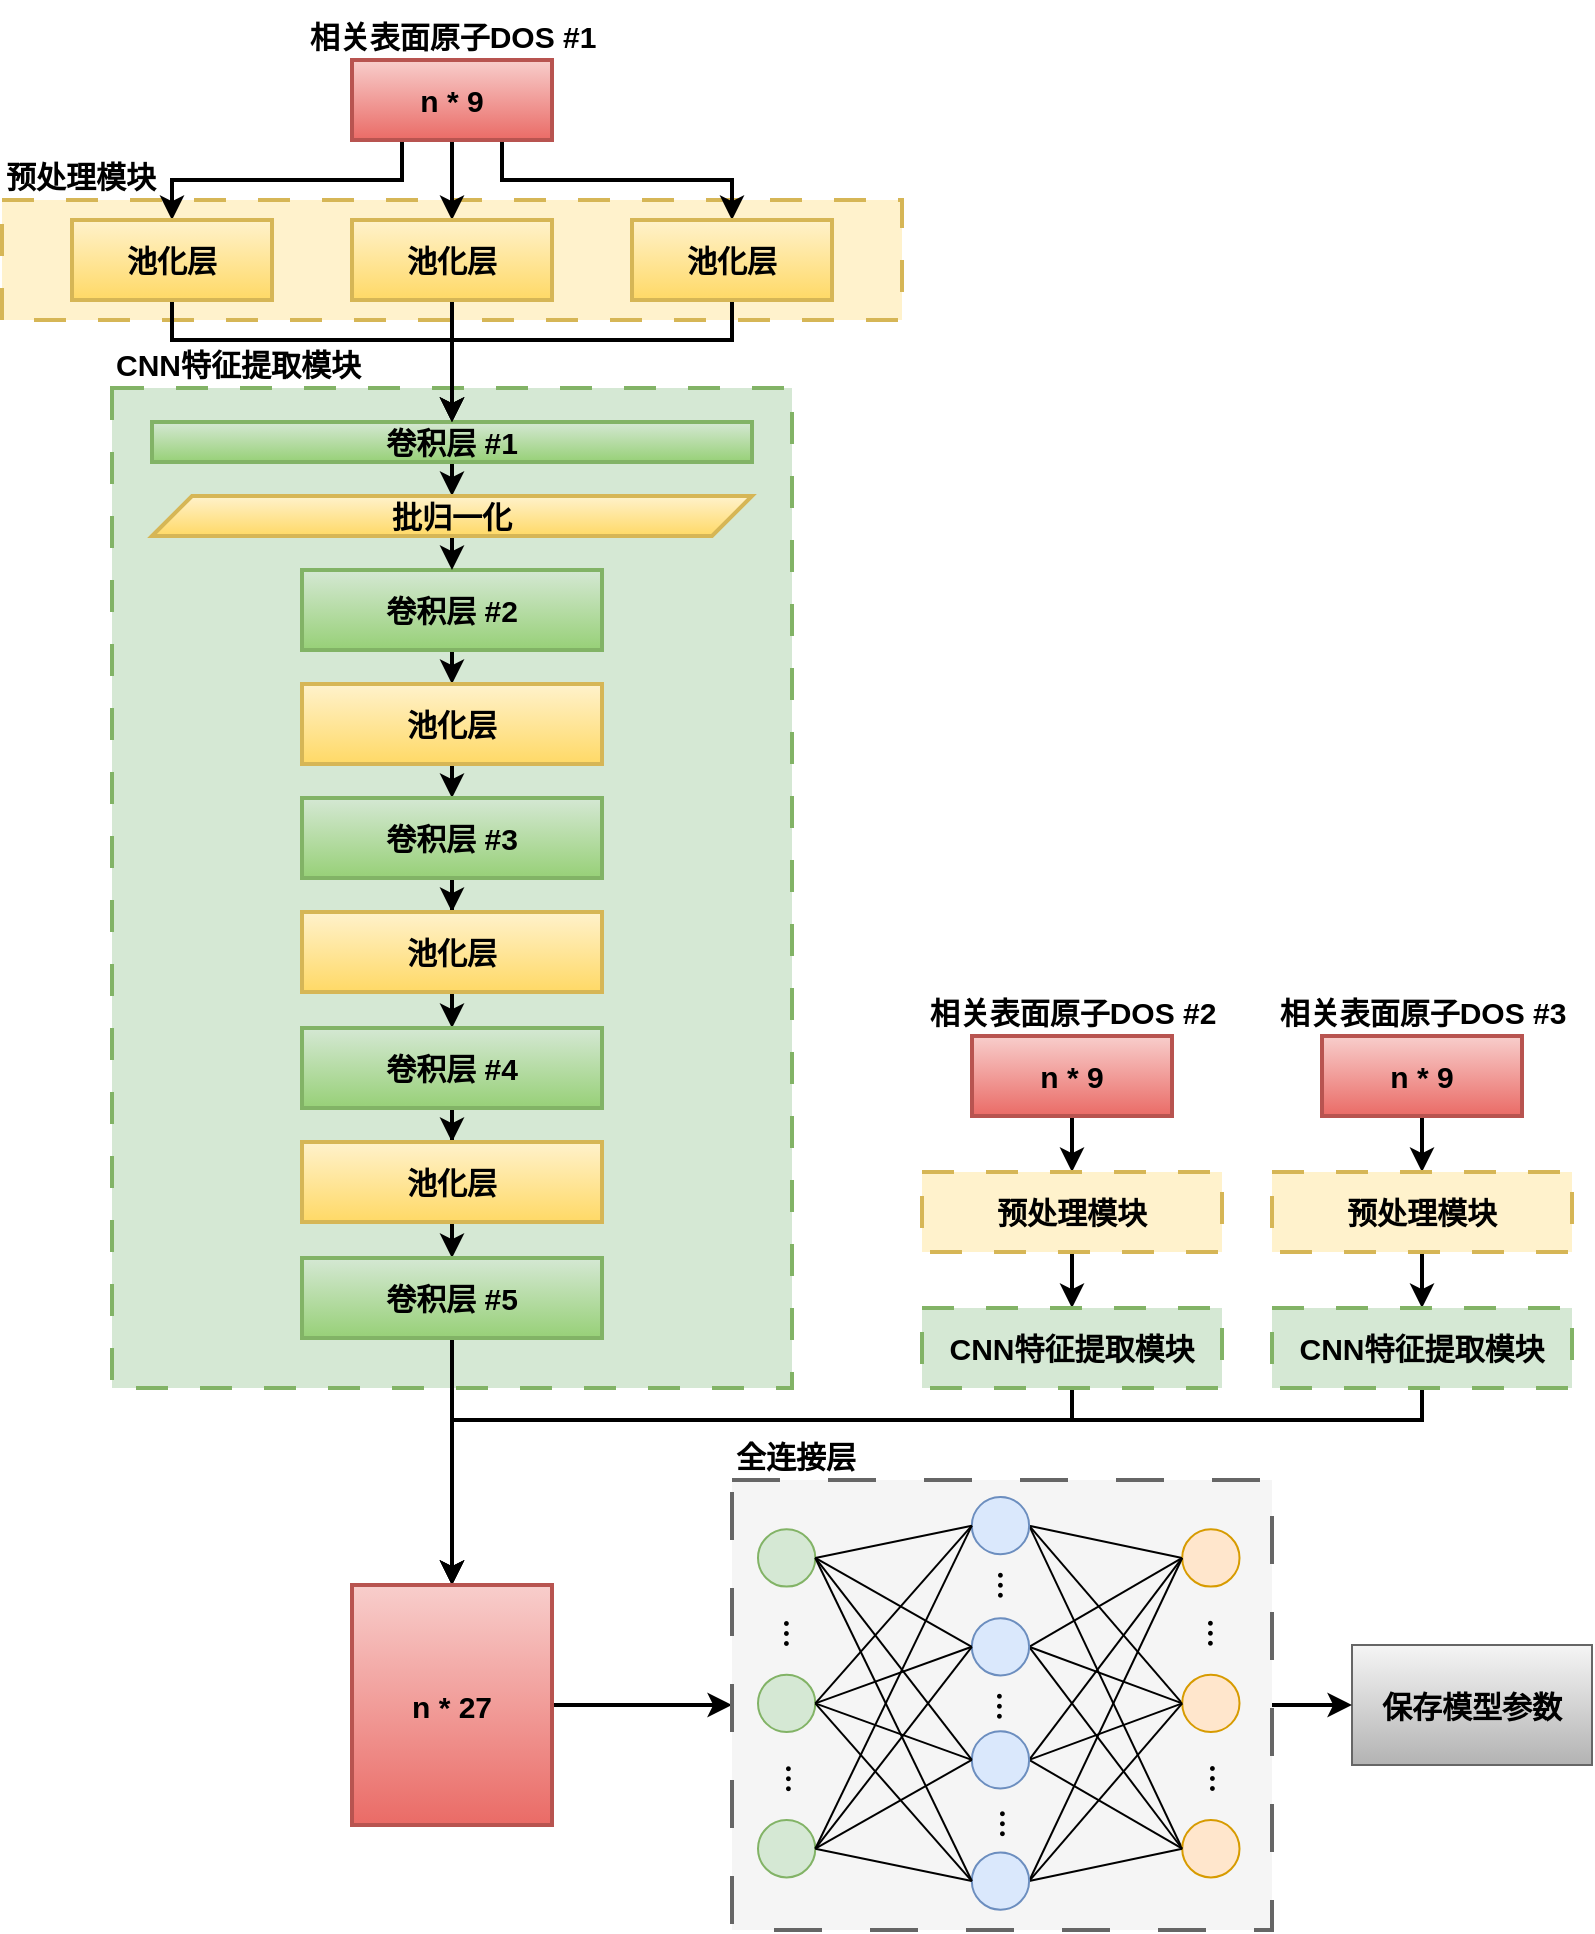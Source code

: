 <mxfile version="22.1.11" type="github">
  <diagram name="第 1 页" id="n0DuYXN_C8thxXYjhhmM">
    <mxGraphModel dx="1379" dy="905" grid="1" gridSize="10" guides="1" tooltips="1" connect="1" arrows="1" fold="1" page="1" pageScale="1" pageWidth="827" pageHeight="1169" math="0" shadow="0">
      <root>
        <mxCell id="0" />
        <mxCell id="1" parent="0" />
        <mxCell id="_Vqv2G8Ves_7ncbbhlH7-26" value="" style="rounded=0;whiteSpace=wrap;html=1;dashed=1;dashPattern=8 8;fontSize=15;glass=0;strokeWidth=2;fillColor=#fff2cc;strokeColor=#d6b656;labelBorderColor=none;fontStyle=1" parent="1" vertex="1">
          <mxGeometry x="55" y="270" width="450" height="60" as="geometry" />
        </mxCell>
        <mxCell id="_Vqv2G8Ves_7ncbbhlH7-4" style="edgeStyle=orthogonalEdgeStyle;rounded=0;orthogonalLoop=1;jettySize=auto;html=1;exitX=0.25;exitY=1;exitDx=0;exitDy=0;entryX=0.5;entryY=0;entryDx=0;entryDy=0;fontSize=15;strokeWidth=2;labelBorderColor=none;fontStyle=1" parent="1" source="Z1dKLwnf_OGz-nWWNSpx-53" target="_Vqv2G8Ves_7ncbbhlH7-1" edge="1">
          <mxGeometry relative="1" as="geometry" />
        </mxCell>
        <mxCell id="_Vqv2G8Ves_7ncbbhlH7-5" style="edgeStyle=orthogonalEdgeStyle;rounded=0;orthogonalLoop=1;jettySize=auto;html=1;exitX=0.5;exitY=1;exitDx=0;exitDy=0;fontSize=15;strokeWidth=2;labelBorderColor=none;fontStyle=1" parent="1" source="Z1dKLwnf_OGz-nWWNSpx-53" target="_Vqv2G8Ves_7ncbbhlH7-3" edge="1">
          <mxGeometry relative="1" as="geometry" />
        </mxCell>
        <mxCell id="_Vqv2G8Ves_7ncbbhlH7-6" style="edgeStyle=orthogonalEdgeStyle;rounded=0;orthogonalLoop=1;jettySize=auto;html=1;exitX=0.75;exitY=1;exitDx=0;exitDy=0;fontSize=15;strokeWidth=2;labelBorderColor=none;fontStyle=1" parent="1" source="Z1dKLwnf_OGz-nWWNSpx-53" target="_Vqv2G8Ves_7ncbbhlH7-2" edge="1">
          <mxGeometry relative="1" as="geometry" />
        </mxCell>
        <mxCell id="Z1dKLwnf_OGz-nWWNSpx-53" value="&lt;font style=&quot;font-size: 15px;&quot;&gt;n * 9&lt;/font&gt;" style="rounded=0;whiteSpace=wrap;html=1;fontSize=15;strokeWidth=2;fillColor=#f8cecc;strokeColor=#b85450;gradientColor=#ea6b66;labelBorderColor=none;fontStyle=1" parent="1" vertex="1">
          <mxGeometry x="230" y="200" width="100" height="40" as="geometry" />
        </mxCell>
        <mxCell id="Z1dKLwnf_OGz-nWWNSpx-55" value="" style="rounded=0;whiteSpace=wrap;html=1;dashed=1;dashPattern=8 8;fontSize=15;glass=0;strokeWidth=2;fillColor=#d5e8d4;strokeColor=#82b366;labelBorderColor=none;fontStyle=1" parent="1" vertex="1">
          <mxGeometry x="110" y="364" width="340" height="500" as="geometry" />
        </mxCell>
        <mxCell id="_Vqv2G8Ves_7ncbbhlH7-12" style="edgeStyle=orthogonalEdgeStyle;rounded=0;orthogonalLoop=1;jettySize=auto;html=1;exitX=0.5;exitY=1;exitDx=0;exitDy=0;entryX=0.5;entryY=0;entryDx=0;entryDy=0;strokeWidth=2;labelBorderColor=none;fontSize=15;fontStyle=1" parent="1" source="Z1dKLwnf_OGz-nWWNSpx-54" target="Z1dKLwnf_OGz-nWWNSpx-59" edge="1">
          <mxGeometry relative="1" as="geometry" />
        </mxCell>
        <mxCell id="Z1dKLwnf_OGz-nWWNSpx-54" value="卷积层 #1" style="rounded=0;whiteSpace=wrap;html=1;fontSize=15;strokeWidth=2;fillColor=#d5e8d4;strokeColor=#82b366;gradientColor=#97d077;labelBorderColor=none;fontStyle=1" parent="1" vertex="1">
          <mxGeometry x="130" y="381" width="300" height="20" as="geometry" />
        </mxCell>
        <mxCell id="_Vqv2G8Ves_7ncbbhlH7-14" style="edgeStyle=orthogonalEdgeStyle;rounded=0;orthogonalLoop=1;jettySize=auto;html=1;exitX=0.5;exitY=1;exitDx=0;exitDy=0;entryX=0.5;entryY=0;entryDx=0;entryDy=0;strokeWidth=2;labelBorderColor=none;fontSize=15;fontStyle=1" parent="1" source="Z1dKLwnf_OGz-nWWNSpx-57" target="Z1dKLwnf_OGz-nWWNSpx-58" edge="1">
          <mxGeometry relative="1" as="geometry" />
        </mxCell>
        <mxCell id="Z1dKLwnf_OGz-nWWNSpx-57" value="卷积层 #2" style="rounded=0;whiteSpace=wrap;html=1;fontSize=15;strokeWidth=2;fillColor=#d5e8d4;strokeColor=#82b366;gradientColor=#97d077;labelBorderColor=none;fontStyle=1" parent="1" vertex="1">
          <mxGeometry x="205" y="455" width="150" height="40" as="geometry" />
        </mxCell>
        <mxCell id="_Vqv2G8Ves_7ncbbhlH7-16" style="edgeStyle=orthogonalEdgeStyle;rounded=0;orthogonalLoop=1;jettySize=auto;html=1;exitX=0.5;exitY=1;exitDx=0;exitDy=0;entryX=0.5;entryY=0;entryDx=0;entryDy=0;strokeWidth=2;labelBorderColor=none;fontSize=15;fontStyle=1" parent="1" source="Z1dKLwnf_OGz-nWWNSpx-58" target="_Vqv2G8Ves_7ncbbhlH7-11" edge="1">
          <mxGeometry relative="1" as="geometry" />
        </mxCell>
        <mxCell id="Z1dKLwnf_OGz-nWWNSpx-58" value="池化层" style="rounded=0;whiteSpace=wrap;html=1;fontSize=15;strokeWidth=2;fillColor=#fff2cc;strokeColor=#d6b656;gradientColor=#ffd966;labelBorderColor=none;fontStyle=1" parent="1" vertex="1">
          <mxGeometry x="205" y="512" width="150" height="40" as="geometry" />
        </mxCell>
        <mxCell id="_Vqv2G8Ves_7ncbbhlH7-13" style="edgeStyle=orthogonalEdgeStyle;rounded=0;orthogonalLoop=1;jettySize=auto;html=1;exitX=0.5;exitY=1;exitDx=0;exitDy=0;entryX=0.5;entryY=0;entryDx=0;entryDy=0;strokeWidth=2;labelBorderColor=none;fontSize=15;fontStyle=1" parent="1" source="Z1dKLwnf_OGz-nWWNSpx-59" target="Z1dKLwnf_OGz-nWWNSpx-57" edge="1">
          <mxGeometry relative="1" as="geometry" />
        </mxCell>
        <mxCell id="Z1dKLwnf_OGz-nWWNSpx-59" value="批归一化" style="shape=parallelogram;perimeter=parallelogramPerimeter;whiteSpace=wrap;html=1;fixedSize=1;fontSize=15;strokeWidth=2;fillColor=#fff2cc;strokeColor=#d6b656;gradientColor=#ffd966;labelBorderColor=none;fontStyle=1" parent="1" vertex="1">
          <mxGeometry x="130" y="418" width="300" height="20" as="geometry" />
        </mxCell>
        <mxCell id="_Vqv2G8Ves_7ncbbhlH7-88" style="edgeStyle=orthogonalEdgeStyle;rounded=0;orthogonalLoop=1;jettySize=auto;html=1;exitX=0.5;exitY=1;exitDx=0;exitDy=0;entryX=0.5;entryY=0;entryDx=0;entryDy=0;strokeWidth=2;" parent="1" source="_Vqv2G8Ves_7ncbbhlH7-1" target="Z1dKLwnf_OGz-nWWNSpx-54" edge="1">
          <mxGeometry relative="1" as="geometry">
            <Array as="points">
              <mxPoint x="140" y="340" />
              <mxPoint x="280" y="340" />
            </Array>
          </mxGeometry>
        </mxCell>
        <mxCell id="_Vqv2G8Ves_7ncbbhlH7-1" value="池化层" style="rounded=0;whiteSpace=wrap;html=1;fontSize=15;strokeWidth=2;fillColor=#fff2cc;strokeColor=#d6b656;gradientColor=#ffd966;labelBorderColor=none;fontStyle=1" parent="1" vertex="1">
          <mxGeometry x="90" y="280" width="100" height="40" as="geometry" />
        </mxCell>
        <mxCell id="_Vqv2G8Ves_7ncbbhlH7-89" style="edgeStyle=orthogonalEdgeStyle;rounded=0;orthogonalLoop=1;jettySize=auto;html=1;exitX=0.5;exitY=1;exitDx=0;exitDy=0;entryX=0.5;entryY=0;entryDx=0;entryDy=0;strokeWidth=2;" parent="1" source="_Vqv2G8Ves_7ncbbhlH7-2" target="Z1dKLwnf_OGz-nWWNSpx-54" edge="1">
          <mxGeometry relative="1" as="geometry">
            <Array as="points">
              <mxPoint x="420" y="340" />
              <mxPoint x="280" y="340" />
            </Array>
          </mxGeometry>
        </mxCell>
        <mxCell id="_Vqv2G8Ves_7ncbbhlH7-2" value="池化层" style="rounded=0;whiteSpace=wrap;html=1;fontSize=15;strokeWidth=2;fillColor=#fff2cc;strokeColor=#d6b656;gradientColor=#ffd966;labelBorderColor=none;fontStyle=1" parent="1" vertex="1">
          <mxGeometry x="370" y="280" width="100" height="40" as="geometry" />
        </mxCell>
        <mxCell id="_Vqv2G8Ves_7ncbbhlH7-10" style="edgeStyle=orthogonalEdgeStyle;rounded=0;orthogonalLoop=1;jettySize=auto;html=1;exitX=0.5;exitY=1;exitDx=0;exitDy=0;fontSize=15;strokeWidth=2;labelBorderColor=none;fontStyle=1" parent="1" source="_Vqv2G8Ves_7ncbbhlH7-3" target="Z1dKLwnf_OGz-nWWNSpx-54" edge="1">
          <mxGeometry relative="1" as="geometry" />
        </mxCell>
        <mxCell id="_Vqv2G8Ves_7ncbbhlH7-3" value="池化层" style="rounded=0;whiteSpace=wrap;html=1;fontSize=15;strokeWidth=2;fillColor=#fff2cc;strokeColor=#d6b656;gradientColor=#ffd966;labelBorderColor=none;fontStyle=1" parent="1" vertex="1">
          <mxGeometry x="230" y="280" width="100" height="40" as="geometry" />
        </mxCell>
        <mxCell id="_Vqv2G8Ves_7ncbbhlH7-18" style="edgeStyle=orthogonalEdgeStyle;rounded=0;orthogonalLoop=1;jettySize=auto;html=1;exitX=0.5;exitY=1;exitDx=0;exitDy=0;strokeWidth=2;labelBorderColor=none;fontSize=15;fontStyle=1" parent="1" source="_Vqv2G8Ves_7ncbbhlH7-11" target="_Vqv2G8Ves_7ncbbhlH7-17" edge="1">
          <mxGeometry relative="1" as="geometry" />
        </mxCell>
        <mxCell id="_Vqv2G8Ves_7ncbbhlH7-11" value="卷积层 #3" style="rounded=0;whiteSpace=wrap;html=1;fontSize=15;strokeWidth=2;fillColor=#d5e8d4;strokeColor=#82b366;gradientColor=#97d077;labelBorderColor=none;fontStyle=1" parent="1" vertex="1">
          <mxGeometry x="205" y="569" width="150" height="40" as="geometry" />
        </mxCell>
        <mxCell id="_Vqv2G8Ves_7ncbbhlH7-20" style="edgeStyle=orthogonalEdgeStyle;rounded=0;orthogonalLoop=1;jettySize=auto;html=1;exitX=0.5;exitY=1;exitDx=0;exitDy=0;entryX=0.5;entryY=0;entryDx=0;entryDy=0;strokeWidth=2;labelBorderColor=none;fontSize=15;fontStyle=1" parent="1" source="_Vqv2G8Ves_7ncbbhlH7-17" target="_Vqv2G8Ves_7ncbbhlH7-19" edge="1">
          <mxGeometry relative="1" as="geometry" />
        </mxCell>
        <mxCell id="_Vqv2G8Ves_7ncbbhlH7-17" value="池化层" style="rounded=0;whiteSpace=wrap;html=1;fontSize=15;strokeWidth=2;fillColor=#fff2cc;strokeColor=#d6b656;gradientColor=#ffd966;labelBorderColor=none;fontStyle=1" parent="1" vertex="1">
          <mxGeometry x="205" y="626" width="150" height="40" as="geometry" />
        </mxCell>
        <mxCell id="_Vqv2G8Ves_7ncbbhlH7-25" style="edgeStyle=orthogonalEdgeStyle;rounded=0;orthogonalLoop=1;jettySize=auto;html=1;exitX=0.5;exitY=1;exitDx=0;exitDy=0;strokeWidth=2;labelBorderColor=none;fontSize=15;fontStyle=1" parent="1" source="_Vqv2G8Ves_7ncbbhlH7-19" target="_Vqv2G8Ves_7ncbbhlH7-23" edge="1">
          <mxGeometry relative="1" as="geometry" />
        </mxCell>
        <mxCell id="_Vqv2G8Ves_7ncbbhlH7-19" value="卷积层 #4" style="rounded=0;whiteSpace=wrap;html=1;fontSize=15;strokeWidth=2;fillColor=#d5e8d4;strokeColor=#82b366;gradientColor=#97d077;labelBorderColor=none;fontStyle=1" parent="1" vertex="1">
          <mxGeometry x="205" y="684" width="150" height="40" as="geometry" />
        </mxCell>
        <mxCell id="_Vqv2G8Ves_7ncbbhlH7-21" value="CNN特征提取模块" style="text;html=1;align=left;verticalAlign=bottom;resizable=0;points=[];autosize=1;strokeColor=none;fillColor=none;fontSize=15;strokeWidth=2;labelBorderColor=none;fontStyle=1" parent="1" vertex="1">
          <mxGeometry x="110" y="334" width="150" height="30" as="geometry" />
        </mxCell>
        <mxCell id="_Vqv2G8Ves_7ncbbhlH7-22" style="edgeStyle=orthogonalEdgeStyle;rounded=0;orthogonalLoop=1;jettySize=auto;html=1;exitX=0.5;exitY=1;exitDx=0;exitDy=0;entryX=0.5;entryY=0;entryDx=0;entryDy=0;strokeWidth=2;labelBorderColor=none;fontSize=15;fontStyle=1" parent="1" source="_Vqv2G8Ves_7ncbbhlH7-23" target="_Vqv2G8Ves_7ncbbhlH7-24" edge="1">
          <mxGeometry relative="1" as="geometry" />
        </mxCell>
        <mxCell id="_Vqv2G8Ves_7ncbbhlH7-23" value="池化层" style="rounded=0;whiteSpace=wrap;html=1;fontSize=15;strokeWidth=2;fillColor=#fff2cc;strokeColor=#d6b656;gradientColor=#ffd966;labelBorderColor=none;fontStyle=1" parent="1" vertex="1">
          <mxGeometry x="205" y="741" width="150" height="40" as="geometry" />
        </mxCell>
        <mxCell id="_Vqv2G8Ves_7ncbbhlH7-90" style="edgeStyle=orthogonalEdgeStyle;rounded=0;orthogonalLoop=1;jettySize=auto;html=1;exitX=0.5;exitY=1;exitDx=0;exitDy=0;entryX=0.5;entryY=0;entryDx=0;entryDy=0;strokeWidth=2;" parent="1" source="_Vqv2G8Ves_7ncbbhlH7-24" target="_Vqv2G8Ves_7ncbbhlH7-45" edge="1">
          <mxGeometry relative="1" as="geometry" />
        </mxCell>
        <mxCell id="_Vqv2G8Ves_7ncbbhlH7-24" value="卷积层 #5" style="rounded=0;whiteSpace=wrap;html=1;fontSize=15;strokeWidth=2;fillColor=#d5e8d4;strokeColor=#82b366;gradientColor=#97d077;labelBorderColor=none;fontStyle=1" parent="1" vertex="1">
          <mxGeometry x="205" y="799" width="150" height="40" as="geometry" />
        </mxCell>
        <mxCell id="_Vqv2G8Ves_7ncbbhlH7-27" value="预处理模块" style="text;html=1;align=left;verticalAlign=bottom;resizable=0;points=[];autosize=1;strokeColor=none;fillColor=none;fontSize=15;strokeWidth=2;labelBorderColor=none;fontStyle=1" parent="1" vertex="1">
          <mxGeometry x="55" y="240" width="100" height="30" as="geometry" />
        </mxCell>
        <mxCell id="_Vqv2G8Ves_7ncbbhlH7-31" style="edgeStyle=orthogonalEdgeStyle;rounded=0;orthogonalLoop=1;jettySize=auto;html=1;exitX=0.5;exitY=1;exitDx=0;exitDy=0;entryX=0.5;entryY=0;entryDx=0;entryDy=0;strokeWidth=2;labelBorderColor=none;fontSize=15;fontStyle=1" parent="1" source="_Vqv2G8Ves_7ncbbhlH7-28" target="_Vqv2G8Ves_7ncbbhlH7-29" edge="1">
          <mxGeometry relative="1" as="geometry" />
        </mxCell>
        <mxCell id="_Vqv2G8Ves_7ncbbhlH7-28" value="&lt;font style=&quot;font-size: 15px;&quot;&gt;n * 9&lt;/font&gt;" style="rounded=0;whiteSpace=wrap;html=1;fontSize=15;strokeWidth=2;fillColor=#f8cecc;strokeColor=#b85450;gradientColor=#ea6b66;labelBorderColor=none;fontStyle=1" parent="1" vertex="1">
          <mxGeometry x="540" y="688" width="100" height="40" as="geometry" />
        </mxCell>
        <mxCell id="_Vqv2G8Ves_7ncbbhlH7-32" style="edgeStyle=orthogonalEdgeStyle;rounded=0;orthogonalLoop=1;jettySize=auto;html=1;exitX=0.5;exitY=1;exitDx=0;exitDy=0;entryX=0.5;entryY=0;entryDx=0;entryDy=0;strokeWidth=2;labelBorderColor=none;fontSize=15;fontStyle=1" parent="1" source="_Vqv2G8Ves_7ncbbhlH7-29" target="_Vqv2G8Ves_7ncbbhlH7-30" edge="1">
          <mxGeometry relative="1" as="geometry" />
        </mxCell>
        <mxCell id="_Vqv2G8Ves_7ncbbhlH7-29" value="预处理模块" style="rounded=0;whiteSpace=wrap;html=1;dashed=1;dashPattern=8 8;fontSize=15;glass=0;strokeWidth=2;fillColor=#fff2cc;strokeColor=#d6b656;labelBorderColor=none;fontStyle=1" parent="1" vertex="1">
          <mxGeometry x="515" y="756" width="150" height="40" as="geometry" />
        </mxCell>
        <mxCell id="_Vqv2G8Ves_7ncbbhlH7-92" style="edgeStyle=orthogonalEdgeStyle;rounded=0;orthogonalLoop=1;jettySize=auto;html=1;exitX=0.5;exitY=1;exitDx=0;exitDy=0;entryX=0.5;entryY=0;entryDx=0;entryDy=0;strokeWidth=2;" parent="1" source="_Vqv2G8Ves_7ncbbhlH7-30" target="_Vqv2G8Ves_7ncbbhlH7-45" edge="1">
          <mxGeometry relative="1" as="geometry">
            <Array as="points">
              <mxPoint x="590" y="880" />
              <mxPoint x="280" y="880" />
            </Array>
          </mxGeometry>
        </mxCell>
        <mxCell id="_Vqv2G8Ves_7ncbbhlH7-30" value="CNN特征提取模块" style="rounded=0;whiteSpace=wrap;html=1;dashed=1;dashPattern=8 8;fontSize=15;glass=0;strokeWidth=2;fillColor=#d5e8d4;strokeColor=#82b366;labelBorderColor=none;fontStyle=1" parent="1" vertex="1">
          <mxGeometry x="515" y="824" width="150" height="40" as="geometry" />
        </mxCell>
        <mxCell id="_Vqv2G8Ves_7ncbbhlH7-37" style="edgeStyle=orthogonalEdgeStyle;rounded=0;orthogonalLoop=1;jettySize=auto;html=1;exitX=0.5;exitY=1;exitDx=0;exitDy=0;entryX=0.5;entryY=0;entryDx=0;entryDy=0;strokeWidth=2;labelBorderColor=none;fontSize=15;fontStyle=1" parent="1" source="_Vqv2G8Ves_7ncbbhlH7-38" target="_Vqv2G8Ves_7ncbbhlH7-40" edge="1">
          <mxGeometry relative="1" as="geometry" />
        </mxCell>
        <mxCell id="_Vqv2G8Ves_7ncbbhlH7-38" value="&lt;font style=&quot;font-size: 15px;&quot;&gt;n * 9&lt;/font&gt;" style="rounded=0;whiteSpace=wrap;html=1;fontSize=15;strokeWidth=2;fillColor=#f8cecc;strokeColor=#b85450;gradientColor=#ea6b66;labelBorderColor=none;fontStyle=1" parent="1" vertex="1">
          <mxGeometry x="715" y="688" width="100" height="40" as="geometry" />
        </mxCell>
        <mxCell id="_Vqv2G8Ves_7ncbbhlH7-39" style="edgeStyle=orthogonalEdgeStyle;rounded=0;orthogonalLoop=1;jettySize=auto;html=1;exitX=0.5;exitY=1;exitDx=0;exitDy=0;entryX=0.5;entryY=0;entryDx=0;entryDy=0;strokeWidth=2;labelBorderColor=none;fontSize=15;fontStyle=1" parent="1" source="_Vqv2G8Ves_7ncbbhlH7-40" target="_Vqv2G8Ves_7ncbbhlH7-41" edge="1">
          <mxGeometry relative="1" as="geometry" />
        </mxCell>
        <mxCell id="_Vqv2G8Ves_7ncbbhlH7-40" value="预处理模块" style="rounded=0;whiteSpace=wrap;html=1;dashed=1;dashPattern=8 8;fontSize=15;glass=0;strokeWidth=2;fillColor=#fff2cc;strokeColor=#d6b656;labelBorderColor=none;fontStyle=1" parent="1" vertex="1">
          <mxGeometry x="690" y="756" width="150" height="40" as="geometry" />
        </mxCell>
        <mxCell id="_Vqv2G8Ves_7ncbbhlH7-93" style="edgeStyle=orthogonalEdgeStyle;rounded=0;orthogonalLoop=1;jettySize=auto;html=1;exitX=0.5;exitY=1;exitDx=0;exitDy=0;entryX=0.5;entryY=0;entryDx=0;entryDy=0;strokeWidth=2;" parent="1" source="_Vqv2G8Ves_7ncbbhlH7-41" target="_Vqv2G8Ves_7ncbbhlH7-45" edge="1">
          <mxGeometry relative="1" as="geometry">
            <Array as="points">
              <mxPoint x="765" y="880" />
              <mxPoint x="280" y="880" />
            </Array>
          </mxGeometry>
        </mxCell>
        <mxCell id="_Vqv2G8Ves_7ncbbhlH7-41" value="CNN特征提取模块" style="rounded=0;whiteSpace=wrap;html=1;dashed=1;dashPattern=8 8;fontSize=15;glass=0;strokeWidth=2;fillColor=#d5e8d4;strokeColor=#82b366;labelBorderColor=none;fontStyle=1" parent="1" vertex="1">
          <mxGeometry x="690" y="824" width="150" height="40" as="geometry" />
        </mxCell>
        <mxCell id="_Vqv2G8Ves_7ncbbhlH7-42" value="相关表面原子DOS #1" style="text;html=1;align=center;verticalAlign=bottom;resizable=0;points=[];autosize=1;strokeColor=none;fillColor=none;fontSize=15;strokeWidth=2;labelBorderColor=none;fontStyle=1" parent="1" vertex="1">
          <mxGeometry x="195" y="170" width="170" height="30" as="geometry" />
        </mxCell>
        <mxCell id="_Vqv2G8Ves_7ncbbhlH7-43" value="相关表面原子DOS #2" style="text;html=1;align=center;verticalAlign=bottom;resizable=0;points=[];autosize=1;strokeColor=none;fillColor=none;fontSize=15;strokeWidth=2;labelBorderColor=none;fontStyle=1" parent="1" vertex="1">
          <mxGeometry x="505" y="658" width="170" height="30" as="geometry" />
        </mxCell>
        <mxCell id="_Vqv2G8Ves_7ncbbhlH7-44" value="相关表面原子DOS #3" style="text;html=1;align=center;verticalAlign=bottom;resizable=0;points=[];autosize=1;strokeColor=none;fillColor=none;fontSize=15;strokeWidth=2;labelBorderColor=none;fontStyle=1" parent="1" vertex="1">
          <mxGeometry x="680" y="658" width="170" height="30" as="geometry" />
        </mxCell>
        <mxCell id="_Vqv2G8Ves_7ncbbhlH7-84" style="edgeStyle=orthogonalEdgeStyle;rounded=0;orthogonalLoop=1;jettySize=auto;html=1;exitX=1;exitY=0.5;exitDx=0;exitDy=0;entryX=0;entryY=0.5;entryDx=0;entryDy=0;strokeWidth=2;labelBorderColor=none;fontSize=15;fontStyle=1" parent="1" source="_Vqv2G8Ves_7ncbbhlH7-45" target="_Vqv2G8Ves_7ncbbhlH7-52" edge="1">
          <mxGeometry relative="1" as="geometry" />
        </mxCell>
        <mxCell id="_Vqv2G8Ves_7ncbbhlH7-45" value="&lt;font style=&quot;font-size: 15px;&quot;&gt;n * 27&lt;/font&gt;" style="rounded=0;whiteSpace=wrap;html=1;fontSize=15;strokeWidth=2;fillColor=#f8cecc;strokeColor=#b85450;gradientColor=#ea6b66;labelBorderColor=none;fontStyle=1" parent="1" vertex="1">
          <mxGeometry x="230" y="962.5" width="100" height="120" as="geometry" />
        </mxCell>
        <mxCell id="_Vqv2G8Ves_7ncbbhlH7-83" value="" style="group;labelBorderColor=none;fontSize=15;fontStyle=1" parent="1" vertex="1" connectable="0">
          <mxGeometry x="420" y="880" width="270" height="255" as="geometry" />
        </mxCell>
        <mxCell id="_Vqv2G8Ves_7ncbbhlH7-52" value="" style="rounded=0;whiteSpace=wrap;html=1;dashed=1;dashPattern=12 12;strokeWidth=2;fillColor=#f5f5f5;fontColor=#333333;strokeColor=#666666;direction=east;labelBorderColor=none;fontSize=15;fontStyle=1" parent="_Vqv2G8Ves_7ncbbhlH7-83" vertex="1">
          <mxGeometry y="30" width="270" height="225" as="geometry" />
        </mxCell>
        <mxCell id="Z1dKLwnf_OGz-nWWNSpx-51" value="" style="group;direction=east;labelBorderColor=none;fontSize=15;fontStyle=1" parent="_Vqv2G8Ves_7ncbbhlH7-83" vertex="1" connectable="0">
          <mxGeometry x="13" y="38.5" width="250" height="210" as="geometry" />
        </mxCell>
        <mxCell id="_Vqv2G8Ves_7ncbbhlH7-69" style="rounded=0;orthogonalLoop=1;jettySize=auto;html=1;exitX=0.5;exitY=1;exitDx=0;exitDy=0;entryX=0.5;entryY=0;entryDx=0;entryDy=0;endArrow=none;endFill=0;labelBorderColor=none;fontSize=15;fontStyle=1" parent="Z1dKLwnf_OGz-nWWNSpx-51" source="Z1dKLwnf_OGz-nWWNSpx-9" target="Z1dKLwnf_OGz-nWWNSpx-11" edge="1">
          <mxGeometry relative="1" as="geometry" />
        </mxCell>
        <mxCell id="_Vqv2G8Ves_7ncbbhlH7-71" style="rounded=0;orthogonalLoop=1;jettySize=auto;html=1;exitX=0.5;exitY=1;exitDx=0;exitDy=0;entryX=0.5;entryY=0;entryDx=0;entryDy=0;endArrow=none;endFill=0;labelBorderColor=none;fontSize=15;fontStyle=1" parent="Z1dKLwnf_OGz-nWWNSpx-51" source="Z1dKLwnf_OGz-nWWNSpx-9" target="Z1dKLwnf_OGz-nWWNSpx-25" edge="1">
          <mxGeometry relative="1" as="geometry" />
        </mxCell>
        <mxCell id="_Vqv2G8Ves_7ncbbhlH7-72" style="rounded=0;orthogonalLoop=1;jettySize=auto;html=1;exitX=0.5;exitY=1;exitDx=0;exitDy=0;entryX=0.5;entryY=0;entryDx=0;entryDy=0;endArrow=none;endFill=0;labelBorderColor=none;fontSize=15;fontStyle=1" parent="Z1dKLwnf_OGz-nWWNSpx-51" source="Z1dKLwnf_OGz-nWWNSpx-9" target="Z1dKLwnf_OGz-nWWNSpx-26" edge="1">
          <mxGeometry relative="1" as="geometry" />
        </mxCell>
        <mxCell id="Z1dKLwnf_OGz-nWWNSpx-9" value="" style="ellipse;whiteSpace=wrap;html=1;aspect=fixed;direction=north;fillColor=#dae8fc;strokeColor=#6c8ebf;labelBorderColor=none;fontSize=15;fontStyle=1" parent="Z1dKLwnf_OGz-nWWNSpx-51" vertex="1">
          <mxGeometry x="106.908" width="28.652" height="28.652" as="geometry" />
        </mxCell>
        <mxCell id="Z1dKLwnf_OGz-nWWNSpx-11" value="" style="ellipse;whiteSpace=wrap;html=1;aspect=fixed;direction=north;fillColor=#ffe6cc;strokeColor=#d79b00;labelBorderColor=none;fontSize=15;fontStyle=1" parent="Z1dKLwnf_OGz-nWWNSpx-51" vertex="1">
          <mxGeometry x="212.105" y="16.154" width="28.652" height="28.652" as="geometry" />
        </mxCell>
        <mxCell id="Z1dKLwnf_OGz-nWWNSpx-25" value="" style="ellipse;whiteSpace=wrap;html=1;aspect=fixed;direction=north;fillColor=#ffe6cc;strokeColor=#d79b00;labelBorderColor=none;fontSize=15;fontStyle=1" parent="Z1dKLwnf_OGz-nWWNSpx-51" vertex="1">
          <mxGeometry x="212.105" y="88.846" width="28.652" height="28.652" as="geometry" />
        </mxCell>
        <mxCell id="Z1dKLwnf_OGz-nWWNSpx-26" value="" style="ellipse;whiteSpace=wrap;html=1;aspect=fixed;direction=north;fillColor=#ffe6cc;strokeColor=#d79b00;labelBorderColor=none;fontSize=15;fontStyle=1" parent="Z1dKLwnf_OGz-nWWNSpx-51" vertex="1">
          <mxGeometry x="212.105" y="161.538" width="28.652" height="28.652" as="geometry" />
        </mxCell>
        <mxCell id="Z1dKLwnf_OGz-nWWNSpx-27" value="&lt;span style=&quot;font-size: 15px;&quot;&gt;···&lt;/span&gt;" style="text;html=1;strokeColor=none;fillColor=none;align=center;verticalAlign=middle;whiteSpace=wrap;rounded=0;fontFamily=Times New Roman;fontStyle=1;rotation=90;direction=west;labelBorderColor=none;fontSize=15;" parent="Z1dKLwnf_OGz-nWWNSpx-51" vertex="1">
          <mxGeometry x="219.329" y="56.538" width="16.447" height="24.231" as="geometry" />
        </mxCell>
        <mxCell id="Z1dKLwnf_OGz-nWWNSpx-28" value="&lt;span style=&quot;font-size: 15px;&quot;&gt;···&lt;/span&gt;" style="text;html=1;strokeColor=none;fillColor=none;align=center;verticalAlign=middle;whiteSpace=wrap;rounded=0;fontFamily=Times New Roman;fontStyle=1;rotation=90;direction=west;labelBorderColor=none;fontSize=15;" parent="Z1dKLwnf_OGz-nWWNSpx-51" vertex="1">
          <mxGeometry x="220.329" y="129.231" width="16.447" height="24.231" as="geometry" />
        </mxCell>
        <mxCell id="_Vqv2G8Ves_7ncbbhlH7-73" style="rounded=0;orthogonalLoop=1;jettySize=auto;html=1;exitX=0.5;exitY=1;exitDx=0;exitDy=0;entryX=0.5;entryY=0;entryDx=0;entryDy=0;endArrow=none;endFill=0;labelBorderColor=none;fontSize=15;fontStyle=1" parent="Z1dKLwnf_OGz-nWWNSpx-51" source="Z1dKLwnf_OGz-nWWNSpx-32" target="Z1dKLwnf_OGz-nWWNSpx-11" edge="1">
          <mxGeometry relative="1" as="geometry" />
        </mxCell>
        <mxCell id="_Vqv2G8Ves_7ncbbhlH7-74" style="rounded=0;orthogonalLoop=1;jettySize=auto;html=1;exitX=0.5;exitY=1;exitDx=0;exitDy=0;entryX=0.5;entryY=0;entryDx=0;entryDy=0;endArrow=none;endFill=0;labelBorderColor=none;fontSize=15;fontStyle=1" parent="Z1dKLwnf_OGz-nWWNSpx-51" source="Z1dKLwnf_OGz-nWWNSpx-32" target="Z1dKLwnf_OGz-nWWNSpx-25" edge="1">
          <mxGeometry relative="1" as="geometry" />
        </mxCell>
        <mxCell id="_Vqv2G8Ves_7ncbbhlH7-75" style="rounded=0;orthogonalLoop=1;jettySize=auto;html=1;exitX=0.5;exitY=1;exitDx=0;exitDy=0;entryX=0.5;entryY=0;entryDx=0;entryDy=0;endArrow=none;endFill=0;labelBorderColor=none;fontSize=15;fontStyle=1" parent="Z1dKLwnf_OGz-nWWNSpx-51" source="Z1dKLwnf_OGz-nWWNSpx-32" target="Z1dKLwnf_OGz-nWWNSpx-26" edge="1">
          <mxGeometry relative="1" as="geometry" />
        </mxCell>
        <mxCell id="Z1dKLwnf_OGz-nWWNSpx-32" value="" style="ellipse;whiteSpace=wrap;html=1;aspect=fixed;direction=north;fillColor=#dae8fc;strokeColor=#6c8ebf;labelBorderColor=none;fontSize=15;fontStyle=1" parent="Z1dKLwnf_OGz-nWWNSpx-51" vertex="1">
          <mxGeometry x="106.908" y="60.577" width="28.652" height="28.652" as="geometry" />
        </mxCell>
        <mxCell id="Z1dKLwnf_OGz-nWWNSpx-33" value="&lt;span style=&quot;font-size: 15px;&quot;&gt;···&lt;/span&gt;" style="text;html=1;strokeColor=none;fillColor=none;align=center;verticalAlign=middle;whiteSpace=wrap;rounded=0;fontFamily=Times New Roman;fontStyle=1;rotation=90;direction=west;labelBorderColor=none;fontSize=15;" parent="Z1dKLwnf_OGz-nWWNSpx-51" vertex="1">
          <mxGeometry x="114.132" y="92.885" width="16.447" height="24.231" as="geometry" />
        </mxCell>
        <mxCell id="_Vqv2G8Ves_7ncbbhlH7-76" style="rounded=0;orthogonalLoop=1;jettySize=auto;html=1;exitX=0.5;exitY=1;exitDx=0;exitDy=0;entryX=0.5;entryY=0;entryDx=0;entryDy=0;endArrow=none;endFill=0;labelBorderColor=none;fontSize=15;fontStyle=1" parent="Z1dKLwnf_OGz-nWWNSpx-51" source="Z1dKLwnf_OGz-nWWNSpx-36" target="Z1dKLwnf_OGz-nWWNSpx-11" edge="1">
          <mxGeometry relative="1" as="geometry" />
        </mxCell>
        <mxCell id="_Vqv2G8Ves_7ncbbhlH7-77" style="rounded=0;orthogonalLoop=1;jettySize=auto;html=1;exitX=0.5;exitY=1;exitDx=0;exitDy=0;entryX=0.5;entryY=0;entryDx=0;entryDy=0;endArrow=none;endFill=0;labelBorderColor=none;fontSize=15;fontStyle=1" parent="Z1dKLwnf_OGz-nWWNSpx-51" source="Z1dKLwnf_OGz-nWWNSpx-36" target="Z1dKLwnf_OGz-nWWNSpx-25" edge="1">
          <mxGeometry relative="1" as="geometry" />
        </mxCell>
        <mxCell id="_Vqv2G8Ves_7ncbbhlH7-78" style="rounded=0;orthogonalLoop=1;jettySize=auto;html=1;exitX=0.5;exitY=1;exitDx=0;exitDy=0;entryX=0.5;entryY=0;entryDx=0;entryDy=0;endArrow=none;endFill=0;labelBorderColor=none;fontSize=15;fontStyle=1" parent="Z1dKLwnf_OGz-nWWNSpx-51" source="Z1dKLwnf_OGz-nWWNSpx-36" target="Z1dKLwnf_OGz-nWWNSpx-26" edge="1">
          <mxGeometry relative="1" as="geometry" />
        </mxCell>
        <mxCell id="Z1dKLwnf_OGz-nWWNSpx-36" value="" style="ellipse;whiteSpace=wrap;html=1;aspect=fixed;direction=north;fillColor=#dae8fc;strokeColor=#6c8ebf;labelBorderColor=none;fontSize=15;fontStyle=1" parent="Z1dKLwnf_OGz-nWWNSpx-51" vertex="1">
          <mxGeometry x="106.908" y="117.115" width="28.652" height="28.652" as="geometry" />
        </mxCell>
        <mxCell id="_Vqv2G8Ves_7ncbbhlH7-79" style="rounded=0;orthogonalLoop=1;jettySize=auto;html=1;exitX=0.5;exitY=1;exitDx=0;exitDy=0;entryX=0.5;entryY=0;entryDx=0;entryDy=0;endArrow=none;endFill=0;labelBorderColor=none;fontSize=15;fontStyle=1" parent="Z1dKLwnf_OGz-nWWNSpx-51" source="Z1dKLwnf_OGz-nWWNSpx-40" target="Z1dKLwnf_OGz-nWWNSpx-11" edge="1">
          <mxGeometry relative="1" as="geometry" />
        </mxCell>
        <mxCell id="_Vqv2G8Ves_7ncbbhlH7-80" style="rounded=0;orthogonalLoop=1;jettySize=auto;html=1;exitX=0.5;exitY=1;exitDx=0;exitDy=0;entryX=0.5;entryY=0;entryDx=0;entryDy=0;endArrow=none;endFill=0;labelBorderColor=none;fontSize=15;fontStyle=1" parent="Z1dKLwnf_OGz-nWWNSpx-51" source="Z1dKLwnf_OGz-nWWNSpx-40" target="Z1dKLwnf_OGz-nWWNSpx-25" edge="1">
          <mxGeometry relative="1" as="geometry" />
        </mxCell>
        <mxCell id="_Vqv2G8Ves_7ncbbhlH7-81" style="rounded=0;orthogonalLoop=1;jettySize=auto;html=1;exitX=0.5;exitY=1;exitDx=0;exitDy=0;entryX=0.5;entryY=0;entryDx=0;entryDy=0;endArrow=none;endFill=0;labelBorderColor=none;fontSize=15;fontStyle=1" parent="Z1dKLwnf_OGz-nWWNSpx-51" source="Z1dKLwnf_OGz-nWWNSpx-40" target="Z1dKLwnf_OGz-nWWNSpx-26" edge="1">
          <mxGeometry relative="1" as="geometry" />
        </mxCell>
        <mxCell id="Z1dKLwnf_OGz-nWWNSpx-40" value="" style="ellipse;whiteSpace=wrap;html=1;aspect=fixed;direction=north;fillColor=#dae8fc;strokeColor=#6c8ebf;labelBorderColor=none;fontSize=15;fontStyle=1" parent="Z1dKLwnf_OGz-nWWNSpx-51" vertex="1">
          <mxGeometry x="106.908" y="177.692" width="28.652" height="28.652" as="geometry" />
        </mxCell>
        <mxCell id="Z1dKLwnf_OGz-nWWNSpx-41" value="&lt;span style=&quot;font-size: 15px;&quot;&gt;···&lt;/span&gt;" style="text;html=1;strokeColor=none;fillColor=none;align=center;verticalAlign=middle;whiteSpace=wrap;rounded=0;fontFamily=Times New Roman;fontStyle=1;rotation=90;direction=west;labelBorderColor=none;fontSize=15;" parent="Z1dKLwnf_OGz-nWWNSpx-51" vertex="1">
          <mxGeometry x="115.012" y="151.462" width="16.447" height="24.231" as="geometry" />
        </mxCell>
        <mxCell id="Z1dKLwnf_OGz-nWWNSpx-52" value="&lt;span style=&quot;font-size: 15px;&quot;&gt;···&lt;/span&gt;" style="text;html=1;strokeColor=none;fillColor=none;align=center;verticalAlign=middle;whiteSpace=wrap;rounded=0;fontFamily=Times New Roman;fontStyle=1;rotation=90;direction=west;labelBorderColor=none;fontSize=15;" parent="Z1dKLwnf_OGz-nWWNSpx-51" vertex="1">
          <mxGeometry x="114.132" y="32.306" width="16.447" height="24.231" as="geometry" />
        </mxCell>
        <mxCell id="_Vqv2G8Ves_7ncbbhlH7-55" value="" style="group;labelBorderColor=none;fontSize=15;fontStyle=1" parent="Z1dKLwnf_OGz-nWWNSpx-51" vertex="1" connectable="0">
          <mxGeometry y="16.154" width="28.652" height="174.036" as="geometry" />
        </mxCell>
        <mxCell id="Z1dKLwnf_OGz-nWWNSpx-5" value="" style="ellipse;whiteSpace=wrap;html=1;aspect=fixed;direction=north;fillColor=#d5e8d4;strokeColor=#82b366;labelBorderColor=none;fontSize=15;fontStyle=1" parent="_Vqv2G8Ves_7ncbbhlH7-55" vertex="1">
          <mxGeometry width="28.652" height="28.652" as="geometry" />
        </mxCell>
        <mxCell id="Z1dKLwnf_OGz-nWWNSpx-13" value="&lt;span style=&quot;font-size: 15px;&quot;&gt;···&lt;/span&gt;" style="text;html=1;strokeColor=none;fillColor=none;align=center;verticalAlign=middle;whiteSpace=wrap;rounded=0;fontFamily=Times New Roman;fontStyle=1;rotation=90;direction=west;labelBorderColor=none;fontSize=15;" parent="_Vqv2G8Ves_7ncbbhlH7-55" vertex="1">
          <mxGeometry x="7.224" y="40.385" width="16.447" height="24.231" as="geometry" />
        </mxCell>
        <mxCell id="Z1dKLwnf_OGz-nWWNSpx-17" value="" style="ellipse;whiteSpace=wrap;html=1;aspect=fixed;direction=north;fillColor=#d5e8d4;strokeColor=#82b366;labelBorderColor=none;fontSize=15;fontStyle=1" parent="_Vqv2G8Ves_7ncbbhlH7-55" vertex="1">
          <mxGeometry y="72.692" width="28.652" height="28.652" as="geometry" />
        </mxCell>
        <mxCell id="Z1dKLwnf_OGz-nWWNSpx-23" value="" style="ellipse;whiteSpace=wrap;html=1;aspect=fixed;direction=north;fillColor=#d5e8d4;strokeColor=#82b366;labelBorderColor=none;fontSize=15;fontStyle=1" parent="_Vqv2G8Ves_7ncbbhlH7-55" vertex="1">
          <mxGeometry y="145.385" width="28.652" height="28.652" as="geometry" />
        </mxCell>
        <mxCell id="Z1dKLwnf_OGz-nWWNSpx-24" value="&lt;span style=&quot;font-size: 15px;&quot;&gt;···&lt;/span&gt;" style="text;html=1;strokeColor=none;fillColor=none;align=center;verticalAlign=middle;whiteSpace=wrap;rounded=0;fontFamily=Times New Roman;fontStyle=1;rotation=90;direction=west;labelBorderColor=none;fontSize=15;" parent="_Vqv2G8Ves_7ncbbhlH7-55" vertex="1">
          <mxGeometry x="8.224" y="113.077" width="16.447" height="24.231" as="geometry" />
        </mxCell>
        <mxCell id="_Vqv2G8Ves_7ncbbhlH7-57" style="rounded=0;orthogonalLoop=1;jettySize=auto;html=1;exitX=0.5;exitY=1;exitDx=0;exitDy=0;endArrow=none;endFill=0;entryX=0.5;entryY=0;entryDx=0;entryDy=0;labelBorderColor=none;fontSize=15;fontStyle=1" parent="Z1dKLwnf_OGz-nWWNSpx-51" source="Z1dKLwnf_OGz-nWWNSpx-5" target="Z1dKLwnf_OGz-nWWNSpx-9" edge="1">
          <mxGeometry relative="1" as="geometry" />
        </mxCell>
        <mxCell id="_Vqv2G8Ves_7ncbbhlH7-58" style="rounded=0;orthogonalLoop=1;jettySize=auto;html=1;exitX=0.5;exitY=1;exitDx=0;exitDy=0;entryX=0.5;entryY=0;entryDx=0;entryDy=0;endArrow=none;endFill=0;labelBorderColor=none;fontSize=15;fontStyle=1" parent="Z1dKLwnf_OGz-nWWNSpx-51" source="Z1dKLwnf_OGz-nWWNSpx-5" target="Z1dKLwnf_OGz-nWWNSpx-32" edge="1">
          <mxGeometry relative="1" as="geometry" />
        </mxCell>
        <mxCell id="_Vqv2G8Ves_7ncbbhlH7-59" style="rounded=0;orthogonalLoop=1;jettySize=auto;html=1;exitX=0.5;exitY=1;exitDx=0;exitDy=0;entryX=0.5;entryY=0;entryDx=0;entryDy=0;endArrow=none;endFill=0;labelBorderColor=none;fontSize=15;fontStyle=1" parent="Z1dKLwnf_OGz-nWWNSpx-51" source="Z1dKLwnf_OGz-nWWNSpx-5" target="Z1dKLwnf_OGz-nWWNSpx-36" edge="1">
          <mxGeometry relative="1" as="geometry" />
        </mxCell>
        <mxCell id="_Vqv2G8Ves_7ncbbhlH7-60" style="rounded=0;orthogonalLoop=1;jettySize=auto;html=1;exitX=0.5;exitY=1;exitDx=0;exitDy=0;entryX=0.5;entryY=0;entryDx=0;entryDy=0;endArrow=none;endFill=0;labelBorderColor=none;fontSize=15;fontStyle=1" parent="Z1dKLwnf_OGz-nWWNSpx-51" source="Z1dKLwnf_OGz-nWWNSpx-5" target="Z1dKLwnf_OGz-nWWNSpx-40" edge="1">
          <mxGeometry relative="1" as="geometry" />
        </mxCell>
        <mxCell id="_Vqv2G8Ves_7ncbbhlH7-61" style="rounded=0;orthogonalLoop=1;jettySize=auto;html=1;exitX=0.5;exitY=1;exitDx=0;exitDy=0;entryX=0.5;entryY=0;entryDx=0;entryDy=0;endArrow=none;endFill=0;labelBorderColor=none;fontSize=15;fontStyle=1" parent="Z1dKLwnf_OGz-nWWNSpx-51" source="Z1dKLwnf_OGz-nWWNSpx-17" target="Z1dKLwnf_OGz-nWWNSpx-9" edge="1">
          <mxGeometry relative="1" as="geometry" />
        </mxCell>
        <mxCell id="_Vqv2G8Ves_7ncbbhlH7-62" style="rounded=0;orthogonalLoop=1;jettySize=auto;html=1;exitX=0.5;exitY=1;exitDx=0;exitDy=0;entryX=0.5;entryY=0;entryDx=0;entryDy=0;endArrow=none;endFill=0;labelBorderColor=none;fontSize=15;fontStyle=1" parent="Z1dKLwnf_OGz-nWWNSpx-51" source="Z1dKLwnf_OGz-nWWNSpx-17" target="Z1dKLwnf_OGz-nWWNSpx-32" edge="1">
          <mxGeometry relative="1" as="geometry" />
        </mxCell>
        <mxCell id="_Vqv2G8Ves_7ncbbhlH7-63" style="rounded=0;orthogonalLoop=1;jettySize=auto;html=1;exitX=0.5;exitY=1;exitDx=0;exitDy=0;entryX=0.5;entryY=0;entryDx=0;entryDy=0;endArrow=none;endFill=0;labelBorderColor=none;fontSize=15;fontStyle=1" parent="Z1dKLwnf_OGz-nWWNSpx-51" source="Z1dKLwnf_OGz-nWWNSpx-17" target="Z1dKLwnf_OGz-nWWNSpx-36" edge="1">
          <mxGeometry relative="1" as="geometry" />
        </mxCell>
        <mxCell id="_Vqv2G8Ves_7ncbbhlH7-64" style="rounded=0;orthogonalLoop=1;jettySize=auto;html=1;exitX=0.5;exitY=1;exitDx=0;exitDy=0;entryX=0.5;entryY=0;entryDx=0;entryDy=0;endArrow=none;endFill=0;labelBorderColor=none;fontSize=15;fontStyle=1" parent="Z1dKLwnf_OGz-nWWNSpx-51" source="Z1dKLwnf_OGz-nWWNSpx-17" target="Z1dKLwnf_OGz-nWWNSpx-40" edge="1">
          <mxGeometry relative="1" as="geometry" />
        </mxCell>
        <mxCell id="_Vqv2G8Ves_7ncbbhlH7-65" style="rounded=0;orthogonalLoop=1;jettySize=auto;html=1;exitX=0.5;exitY=1;exitDx=0;exitDy=0;entryX=0.5;entryY=0;entryDx=0;entryDy=0;endArrow=none;endFill=0;labelBorderColor=none;fontSize=15;fontStyle=1" parent="Z1dKLwnf_OGz-nWWNSpx-51" source="Z1dKLwnf_OGz-nWWNSpx-23" target="Z1dKLwnf_OGz-nWWNSpx-32" edge="1">
          <mxGeometry relative="1" as="geometry" />
        </mxCell>
        <mxCell id="_Vqv2G8Ves_7ncbbhlH7-66" style="rounded=0;orthogonalLoop=1;jettySize=auto;html=1;exitX=0.5;exitY=1;exitDx=0;exitDy=0;entryX=0.5;entryY=0;entryDx=0;entryDy=0;endArrow=none;endFill=0;labelBorderColor=none;fontSize=15;fontStyle=1" parent="Z1dKLwnf_OGz-nWWNSpx-51" source="Z1dKLwnf_OGz-nWWNSpx-23" target="Z1dKLwnf_OGz-nWWNSpx-36" edge="1">
          <mxGeometry relative="1" as="geometry" />
        </mxCell>
        <mxCell id="_Vqv2G8Ves_7ncbbhlH7-67" style="rounded=0;orthogonalLoop=1;jettySize=auto;html=1;exitX=0.5;exitY=1;exitDx=0;exitDy=0;entryX=0.5;entryY=0;entryDx=0;entryDy=0;endArrow=none;endFill=0;labelBorderColor=none;fontSize=15;fontStyle=1" parent="Z1dKLwnf_OGz-nWWNSpx-51" source="Z1dKLwnf_OGz-nWWNSpx-23" target="Z1dKLwnf_OGz-nWWNSpx-9" edge="1">
          <mxGeometry relative="1" as="geometry" />
        </mxCell>
        <mxCell id="_Vqv2G8Ves_7ncbbhlH7-68" style="rounded=0;orthogonalLoop=1;jettySize=auto;html=1;exitX=0.5;exitY=1;exitDx=0;exitDy=0;entryX=0.5;entryY=0;entryDx=0;entryDy=0;endArrow=none;endFill=0;labelBorderColor=none;fontSize=15;fontStyle=1" parent="Z1dKLwnf_OGz-nWWNSpx-51" source="Z1dKLwnf_OGz-nWWNSpx-23" target="Z1dKLwnf_OGz-nWWNSpx-40" edge="1">
          <mxGeometry relative="1" as="geometry" />
        </mxCell>
        <mxCell id="_Vqv2G8Ves_7ncbbhlH7-82" value="全连接层" style="text;html=1;align=left;verticalAlign=bottom;resizable=0;points=[];autosize=1;strokeColor=none;fillColor=none;fontSize=15;strokeWidth=2;labelBorderColor=none;fontStyle=1" parent="_Vqv2G8Ves_7ncbbhlH7-83" vertex="1">
          <mxGeometry width="80" height="30" as="geometry" />
        </mxCell>
        <mxCell id="_Vqv2G8Ves_7ncbbhlH7-86" value="&lt;font style=&quot;font-size: 15px;&quot;&gt;保存模型参数&lt;/font&gt;" style="rounded=0;whiteSpace=wrap;html=1;fillColor=#f5f5f5;gradientColor=#b3b3b3;strokeColor=#666666;labelBorderColor=none;fontSize=15;fontStyle=1" parent="1" vertex="1">
          <mxGeometry x="730" y="992.5" width="120" height="60" as="geometry" />
        </mxCell>
        <mxCell id="_Vqv2G8Ves_7ncbbhlH7-87" style="edgeStyle=orthogonalEdgeStyle;rounded=0;orthogonalLoop=1;jettySize=auto;html=1;exitX=1;exitY=0.5;exitDx=0;exitDy=0;entryX=0;entryY=0.5;entryDx=0;entryDy=0;strokeWidth=2;labelBorderColor=none;fontSize=15;fontStyle=1" parent="1" source="_Vqv2G8Ves_7ncbbhlH7-52" target="_Vqv2G8Ves_7ncbbhlH7-86" edge="1">
          <mxGeometry relative="1" as="geometry" />
        </mxCell>
      </root>
    </mxGraphModel>
  </diagram>
</mxfile>
